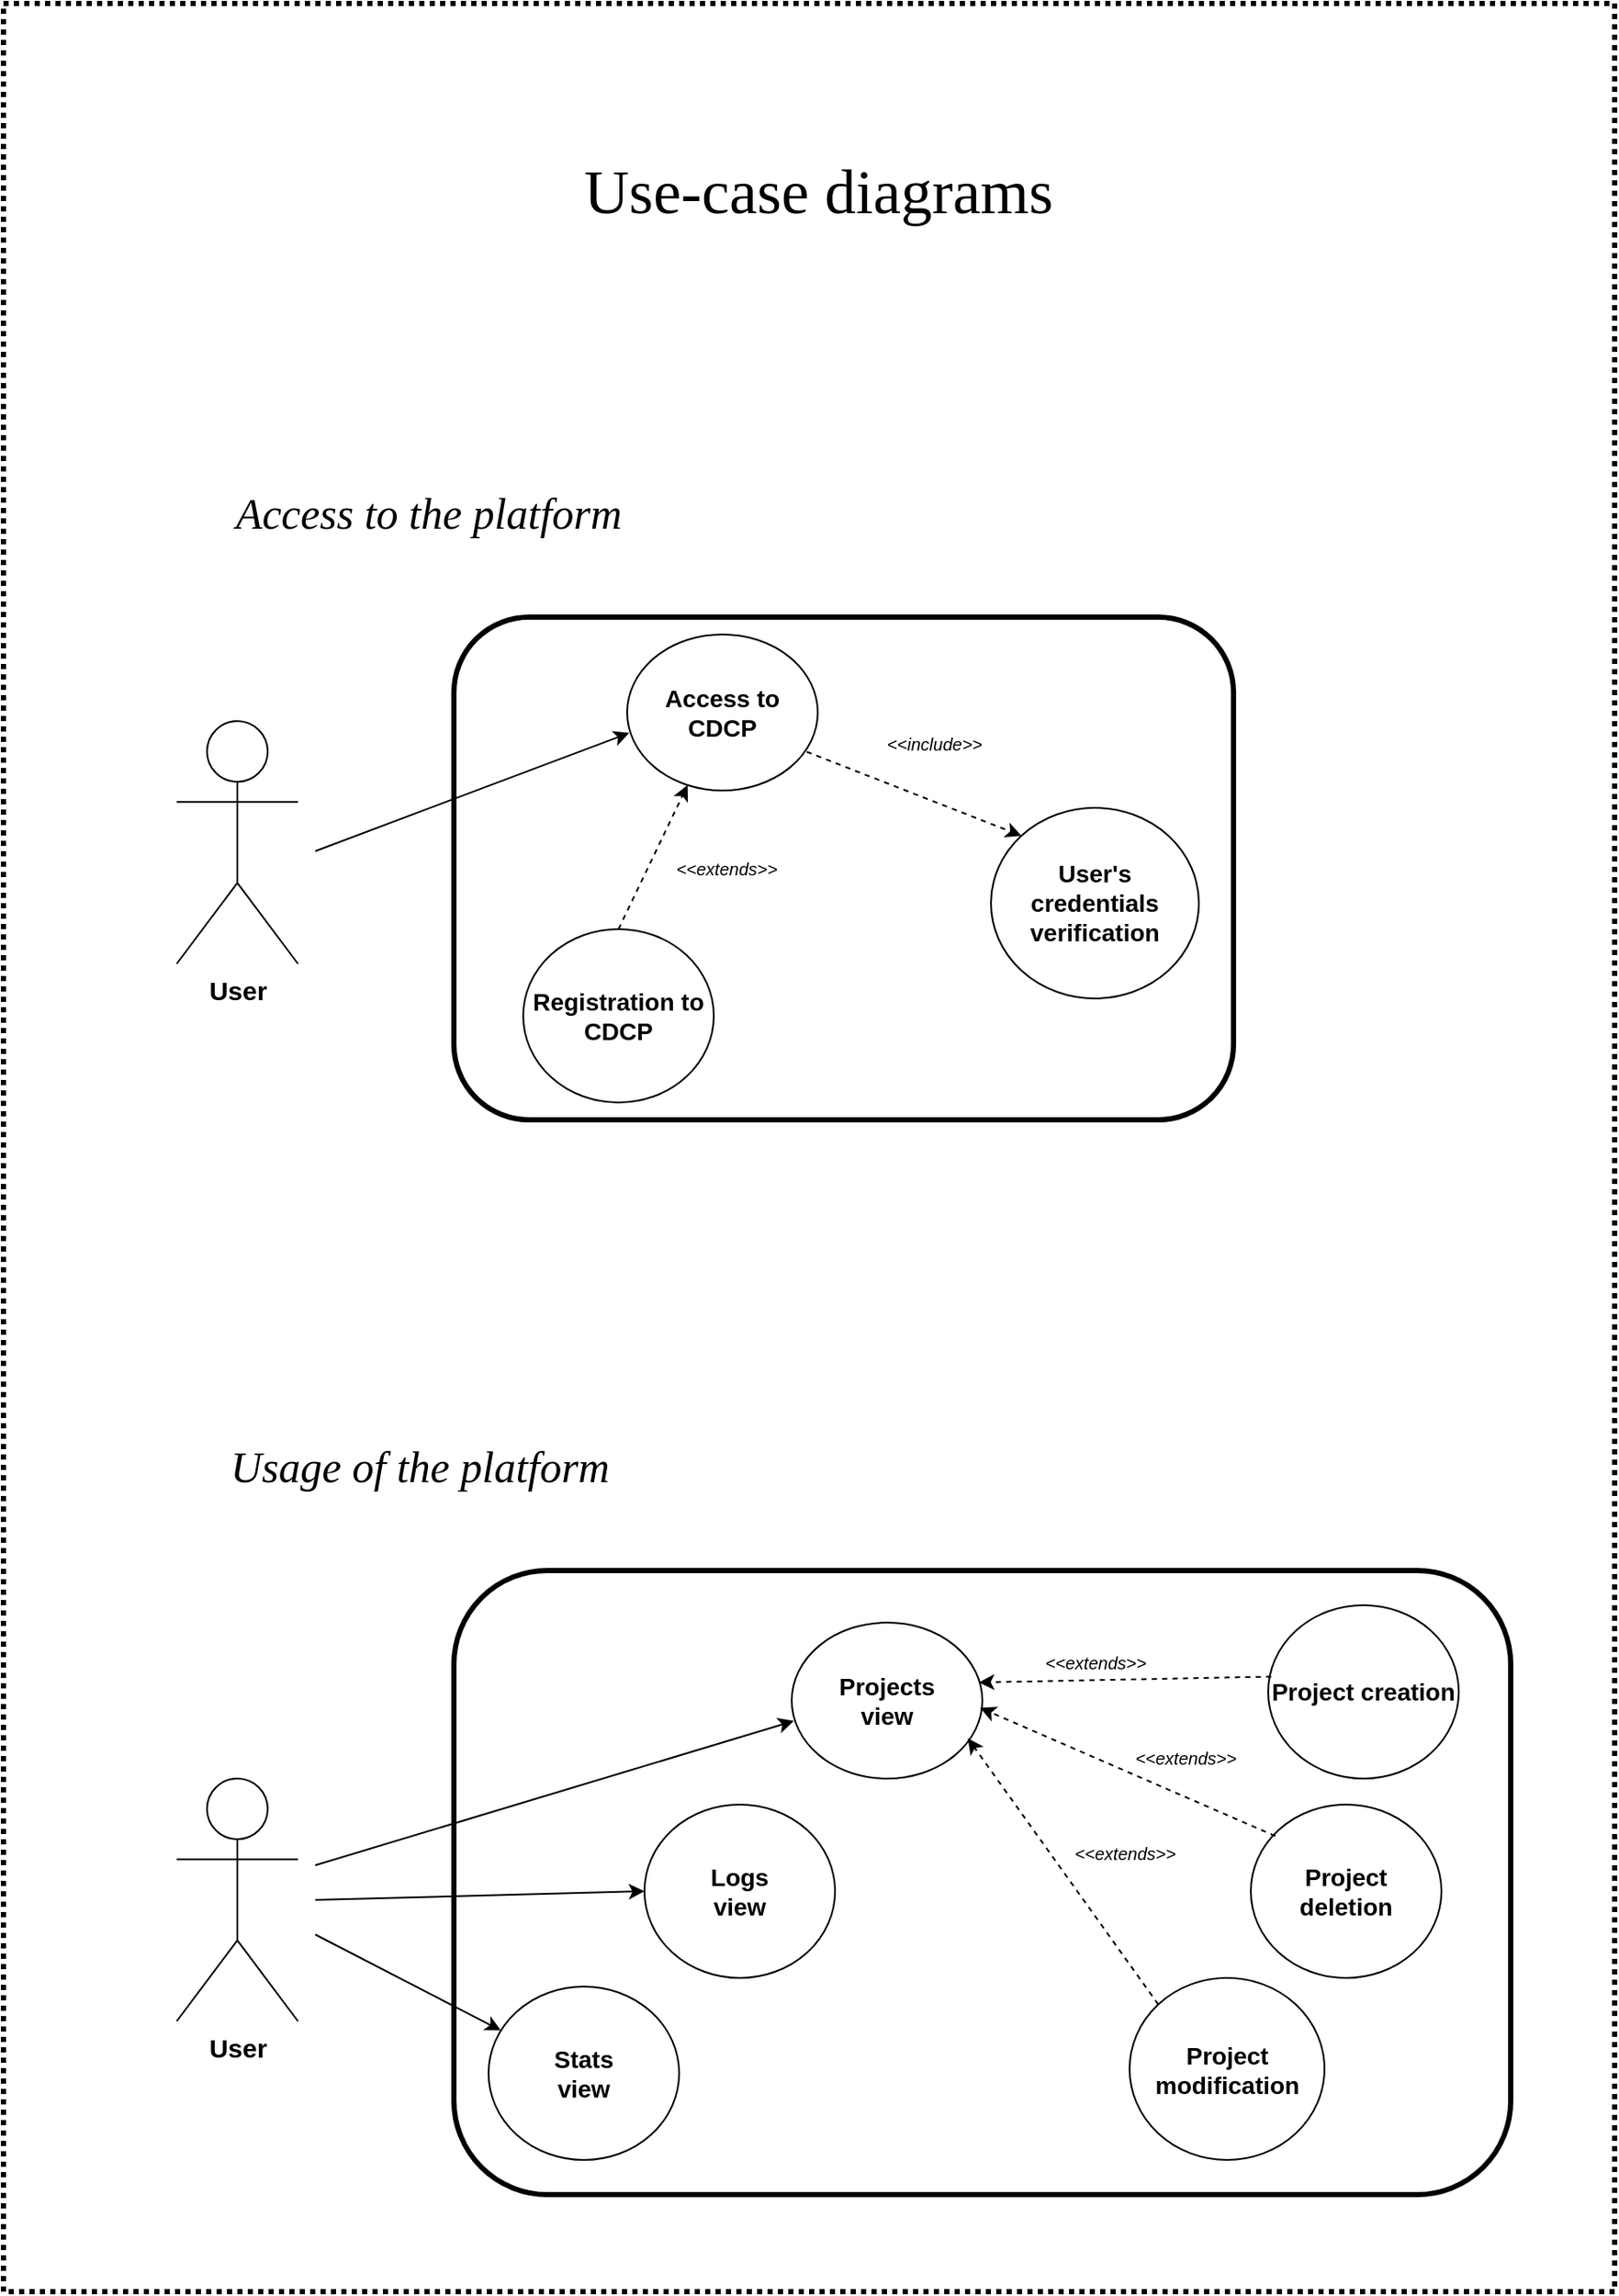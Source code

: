 <mxfile version="13.8.6" type="device"><diagram id="kg5aZZmdakuwYSDdvPm6" name="Page-1"><mxGraphModel dx="1573" dy="329" grid="1" gridSize="10" guides="1" tooltips="1" connect="1" arrows="1" fold="1" page="1" pageScale="1" pageWidth="850" pageHeight="1100" math="0" shadow="0"><root><mxCell id="0"/><mxCell id="1" parent="0"/><mxCell id="QVo4m3Ye3-c3YNpkHFBg-1" value="&lt;b&gt;&lt;font style=&quot;font-size: 15px&quot;&gt;User&lt;/font&gt;&lt;/b&gt;" style="shape=umlActor;verticalLabelPosition=bottom;verticalAlign=top;html=1;outlineConnect=0;" vertex="1" parent="1"><mxGeometry x="90" y="430" width="70" height="140" as="geometry"/></mxCell><mxCell id="QVo4m3Ye3-c3YNpkHFBg-6" value="" style="rounded=1;whiteSpace=wrap;html=1;strokeWidth=3;" vertex="1" parent="1"><mxGeometry x="250" y="370" width="450" height="290" as="geometry"/></mxCell><mxCell id="QVo4m3Ye3-c3YNpkHFBg-8" value="&lt;font style=&quot;font-size: 14px&quot;&gt;&lt;b&gt;&lt;font style=&quot;font-size: 14px&quot; face=&quot;Helvetica&quot;&gt;Access to CDCP&lt;/font&gt;&lt;/b&gt;&lt;/font&gt;" style="ellipse;whiteSpace=wrap;html=1;" vertex="1" parent="1"><mxGeometry x="350" y="380" width="110" height="90" as="geometry"/></mxCell><mxCell id="QVo4m3Ye3-c3YNpkHFBg-9" value="&lt;b&gt;&lt;font style=&quot;font-size: 14px&quot;&gt;Registration to CDCP&lt;/font&gt;&lt;/b&gt;" style="ellipse;whiteSpace=wrap;html=1;" vertex="1" parent="1"><mxGeometry x="290" y="550" width="110" height="100" as="geometry"/></mxCell><mxCell id="QVo4m3Ye3-c3YNpkHFBg-10" value="&lt;font size=&quot;1&quot;&gt;&lt;b style=&quot;font-size: 14px&quot;&gt;User's credentials verification&lt;/b&gt;&lt;/font&gt;" style="ellipse;whiteSpace=wrap;html=1;" vertex="1" parent="1"><mxGeometry x="560" y="480" width="120" height="110" as="geometry"/></mxCell><mxCell id="QVo4m3Ye3-c3YNpkHFBg-11" value="" style="endArrow=classic;html=1;exitX=0.5;exitY=0;exitDx=0;exitDy=0;dashed=1;" edge="1" parent="1" source="QVo4m3Ye3-c3YNpkHFBg-9" target="QVo4m3Ye3-c3YNpkHFBg-8"><mxGeometry width="50" height="50" relative="1" as="geometry"><mxPoint x="360" y="580" as="sourcePoint"/><mxPoint x="410" y="530" as="targetPoint"/></mxGeometry></mxCell><mxCell id="QVo4m3Ye3-c3YNpkHFBg-12" value="" style="endArrow=classic;html=1;exitX=0.942;exitY=0.752;exitDx=0;exitDy=0;dashed=1;exitPerimeter=0;entryX=0;entryY=0;entryDx=0;entryDy=0;" edge="1" parent="1" source="QVo4m3Ye3-c3YNpkHFBg-8" target="QVo4m3Ye3-c3YNpkHFBg-10"><mxGeometry width="50" height="50" relative="1" as="geometry"><mxPoint x="551.109" y="450.0" as="sourcePoint"/><mxPoint x="530" y="543.18" as="targetPoint"/></mxGeometry></mxCell><mxCell id="QVo4m3Ye3-c3YNpkHFBg-13" value="&lt;font style=&quot;font-size: 10px&quot;&gt;&lt;i&gt;&amp;lt;&amp;lt;extends&amp;gt;&amp;gt;&lt;/i&gt;&lt;/font&gt;" style="text;html=1;strokeColor=none;fillColor=none;align=center;verticalAlign=middle;whiteSpace=wrap;rounded=0;" vertex="1" parent="1"><mxGeometry x="380" y="502.5" width="55" height="25" as="geometry"/></mxCell><mxCell id="QVo4m3Ye3-c3YNpkHFBg-14" value="&lt;font style=&quot;font-size: 10px&quot;&gt;&lt;i&gt;&amp;lt;&amp;lt;include&amp;gt;&amp;gt;&lt;/i&gt;&lt;/font&gt;" style="text;html=1;strokeColor=none;fillColor=none;align=center;verticalAlign=middle;whiteSpace=wrap;rounded=0;" vertex="1" parent="1"><mxGeometry x="500" y="430" width="55" height="25" as="geometry"/></mxCell><mxCell id="QVo4m3Ye3-c3YNpkHFBg-17" value="" style="endArrow=classic;html=1;entryX=0.011;entryY=0.631;entryDx=0;entryDy=0;entryPerimeter=0;" edge="1" parent="1" target="QVo4m3Ye3-c3YNpkHFBg-8"><mxGeometry width="50" height="50" relative="1" as="geometry"><mxPoint x="170" y="505" as="sourcePoint"/><mxPoint x="220" y="455" as="targetPoint"/></mxGeometry></mxCell><mxCell id="QVo4m3Ye3-c3YNpkHFBg-18" value="&lt;div style=&quot;font-size: 25px&quot; align=&quot;center&quot;&gt;&lt;font style=&quot;font-size: 25px&quot; face=&quot;Ubuntu&quot;&gt;&lt;span style=&quot;font-size: 25px&quot;&gt;&lt;font style=&quot;font-size: 25px&quot;&gt;Access to the platform&lt;br style=&quot;font-size: 25px&quot;&gt;&lt;/font&gt;&lt;/span&gt;&lt;/font&gt;&lt;/div&gt;" style="text;html=1;align=center;verticalAlign=middle;resizable=0;points=[];autosize=1;rounded=0;shadow=0;sketch=0;glass=0;fontSize=25;fontStyle=2" vertex="1" parent="1"><mxGeometry x="105" y="290" width="260" height="40" as="geometry"/></mxCell><mxCell id="QVo4m3Ye3-c3YNpkHFBg-19" value="&lt;b&gt;&lt;font style=&quot;font-size: 15px&quot;&gt;User&lt;/font&gt;&lt;/b&gt;" style="shape=umlActor;verticalLabelPosition=bottom;verticalAlign=top;html=1;outlineConnect=0;" vertex="1" parent="1"><mxGeometry x="90" y="1040" width="70" height="140" as="geometry"/></mxCell><mxCell id="QVo4m3Ye3-c3YNpkHFBg-20" value="" style="rounded=1;whiteSpace=wrap;html=1;strokeWidth=3;" vertex="1" parent="1"><mxGeometry x="250" y="920" width="610" height="360" as="geometry"/></mxCell><mxCell id="QVo4m3Ye3-c3YNpkHFBg-21" value="&lt;div&gt;&lt;font style=&quot;font-size: 14px&quot;&gt;&lt;b&gt;&lt;font style=&quot;font-size: 14px&quot; face=&quot;Helvetica&quot;&gt;Projects &lt;br&gt;&lt;/font&gt;&lt;/b&gt;&lt;/font&gt;&lt;/div&gt;&lt;div&gt;&lt;font style=&quot;font-size: 14px&quot;&gt;&lt;b&gt;&lt;font style=&quot;font-size: 14px&quot; face=&quot;Helvetica&quot;&gt;view&lt;br&gt;&lt;/font&gt;&lt;/b&gt;&lt;/font&gt;&lt;/div&gt;" style="ellipse;whiteSpace=wrap;html=1;" vertex="1" parent="1"><mxGeometry x="445" y="950" width="110" height="90" as="geometry"/></mxCell><mxCell id="QVo4m3Ye3-c3YNpkHFBg-22" value="&lt;div&gt;&lt;b&gt;&lt;font style=&quot;font-size: 14px&quot;&gt;Stats&lt;/font&gt;&lt;/b&gt;&lt;/div&gt;&lt;div&gt;&lt;b&gt;&lt;font style=&quot;font-size: 14px&quot;&gt;view&lt;br&gt;&lt;/font&gt;&lt;/b&gt;&lt;/div&gt;" style="ellipse;whiteSpace=wrap;html=1;" vertex="1" parent="1"><mxGeometry x="270" y="1160" width="110" height="100" as="geometry"/></mxCell><mxCell id="QVo4m3Ye3-c3YNpkHFBg-23" value="&lt;font size=&quot;1&quot;&gt;&lt;b style=&quot;font-size: 14px&quot;&gt;Project creation&lt;/b&gt;&lt;/font&gt;" style="ellipse;whiteSpace=wrap;html=1;" vertex="1" parent="1"><mxGeometry x="720" y="940" width="110" height="100" as="geometry"/></mxCell><mxCell id="QVo4m3Ye3-c3YNpkHFBg-25" value="" style="endArrow=classic;html=1;dashed=1;entryX=0.981;entryY=0.384;entryDx=0;entryDy=0;exitX=0.016;exitY=0.412;exitDx=0;exitDy=0;entryPerimeter=0;exitPerimeter=0;" edge="1" parent="1" source="QVo4m3Ye3-c3YNpkHFBg-23" target="QVo4m3Ye3-c3YNpkHFBg-21"><mxGeometry width="50" height="50" relative="1" as="geometry"><mxPoint x="551.109" y="1060.0" as="sourcePoint"/><mxPoint x="530" y="1153.18" as="targetPoint"/></mxGeometry></mxCell><mxCell id="QVo4m3Ye3-c3YNpkHFBg-26" value="&lt;font style=&quot;font-size: 10px&quot;&gt;&lt;i&gt;&amp;lt;&amp;lt;extends&amp;gt;&amp;gt;&lt;/i&gt;&lt;/font&gt;" style="text;html=1;strokeColor=none;fillColor=none;align=center;verticalAlign=middle;whiteSpace=wrap;rounded=0;" vertex="1" parent="1"><mxGeometry x="592.5" y="960" width="55" height="25" as="geometry"/></mxCell><mxCell id="QVo4m3Ye3-c3YNpkHFBg-28" value="" style="endArrow=classic;html=1;entryX=0.011;entryY=0.631;entryDx=0;entryDy=0;entryPerimeter=0;" edge="1" parent="1" target="QVo4m3Ye3-c3YNpkHFBg-21"><mxGeometry width="50" height="50" relative="1" as="geometry"><mxPoint x="170" y="1090" as="sourcePoint"/><mxPoint x="220" y="1065" as="targetPoint"/></mxGeometry></mxCell><mxCell id="QVo4m3Ye3-c3YNpkHFBg-55" value="" style="endArrow=classic;html=1;entryX=0;entryY=0.5;entryDx=0;entryDy=0;" edge="1" parent="1" target="QVo4m3Ye3-c3YNpkHFBg-57"><mxGeometry width="50" height="50" relative="1" as="geometry"><mxPoint x="170" y="1110" as="sourcePoint"/><mxPoint x="361.21" y="1056.79" as="targetPoint"/></mxGeometry></mxCell><mxCell id="QVo4m3Ye3-c3YNpkHFBg-56" value="" style="endArrow=classic;html=1;" edge="1" parent="1" target="QVo4m3Ye3-c3YNpkHFBg-22"><mxGeometry width="50" height="50" relative="1" as="geometry"><mxPoint x="170" y="1130" as="sourcePoint"/><mxPoint x="371.21" y="1066.79" as="targetPoint"/></mxGeometry></mxCell><mxCell id="QVo4m3Ye3-c3YNpkHFBg-57" value="&lt;div&gt;&lt;b&gt;&lt;font style=&quot;font-size: 14px&quot;&gt;Logs &lt;br&gt;&lt;/font&gt;&lt;/b&gt;&lt;/div&gt;&lt;div&gt;&lt;b&gt;&lt;font style=&quot;font-size: 14px&quot;&gt;view&lt;/font&gt;&lt;/b&gt;&lt;/div&gt;" style="ellipse;whiteSpace=wrap;html=1;" vertex="1" parent="1"><mxGeometry x="360" y="1055" width="110" height="100" as="geometry"/></mxCell><mxCell id="QVo4m3Ye3-c3YNpkHFBg-59" value="&lt;font size=&quot;1&quot;&gt;&lt;b style=&quot;font-size: 14px&quot;&gt;Project&lt;/b&gt;&lt;/font&gt;&lt;div&gt;&lt;font size=&quot;1&quot;&gt;&lt;b style=&quot;font-size: 14px&quot;&gt;deletion&lt;br&gt;&lt;/b&gt;&lt;/font&gt;&lt;/div&gt;" style="ellipse;whiteSpace=wrap;html=1;" vertex="1" parent="1"><mxGeometry x="710" y="1055" width="110" height="100" as="geometry"/></mxCell><mxCell id="QVo4m3Ye3-c3YNpkHFBg-60" value="&lt;div&gt;&lt;font size=&quot;1&quot;&gt;&lt;b style=&quot;font-size: 14px&quot;&gt;Project&lt;/b&gt;&lt;/font&gt;&lt;/div&gt;&lt;div&gt;&lt;font size=&quot;1&quot;&gt;&lt;b style=&quot;font-size: 14px&quot;&gt;modification&lt;br&gt;&lt;/b&gt;&lt;/font&gt;&lt;/div&gt;" style="ellipse;whiteSpace=wrap;html=1;" vertex="1" parent="1"><mxGeometry x="640" y="1155" width="112.5" height="105" as="geometry"/></mxCell><mxCell id="QVo4m3Ye3-c3YNpkHFBg-61" value="" style="endArrow=classic;html=1;dashed=1;entryX=0.989;entryY=0.547;entryDx=0;entryDy=0;entryPerimeter=0;exitX=0.129;exitY=0.182;exitDx=0;exitDy=0;exitPerimeter=0;" edge="1" parent="1" source="QVo4m3Ye3-c3YNpkHFBg-59" target="QVo4m3Ye3-c3YNpkHFBg-21"><mxGeometry width="50" height="50" relative="1" as="geometry"><mxPoint x="587.872" y="1065.003" as="sourcePoint"/><mxPoint x="680" y="1043.4" as="targetPoint"/></mxGeometry></mxCell><mxCell id="QVo4m3Ye3-c3YNpkHFBg-62" value="" style="endArrow=classic;html=1;dashed=1;exitX=0;exitY=0;exitDx=0;exitDy=0;entryX=0.924;entryY=0.742;entryDx=0;entryDy=0;entryPerimeter=0;" edge="1" parent="1" source="QVo4m3Ye3-c3YNpkHFBg-60" target="QVo4m3Ye3-c3YNpkHFBg-21"><mxGeometry width="50" height="50" relative="1" as="geometry"><mxPoint x="585" y="1116.02" as="sourcePoint"/><mxPoint x="677.975" y="1180" as="targetPoint"/></mxGeometry></mxCell><mxCell id="QVo4m3Ye3-c3YNpkHFBg-65" value="&lt;font style=&quot;font-size: 10px&quot;&gt;&lt;i&gt;&amp;lt;&amp;lt;extends&amp;gt;&amp;gt;&lt;/i&gt;&lt;/font&gt;" style="text;html=1;strokeColor=none;fillColor=none;align=center;verticalAlign=middle;whiteSpace=wrap;rounded=0;" vertex="1" parent="1"><mxGeometry x="645" y="1015" width="55" height="25" as="geometry"/></mxCell><mxCell id="QVo4m3Ye3-c3YNpkHFBg-67" value="&lt;font style=&quot;font-size: 10px&quot;&gt;&lt;i&gt;&amp;lt;&amp;lt;extends&amp;gt;&amp;gt;&lt;/i&gt;&lt;/font&gt;" style="text;html=1;strokeColor=none;fillColor=none;align=center;verticalAlign=middle;whiteSpace=wrap;rounded=0;" vertex="1" parent="1"><mxGeometry x="610" y="1070" width="55" height="25" as="geometry"/></mxCell><mxCell id="QVo4m3Ye3-c3YNpkHFBg-68" value="&lt;div style=&quot;font-size: 25px&quot; align=&quot;center&quot;&gt;&lt;font style=&quot;font-size: 25px&quot; face=&quot;Ubuntu&quot;&gt;&lt;span style=&quot;font-size: 25px&quot;&gt;&lt;font style=&quot;font-size: 25px&quot;&gt;Usage of the platform&lt;br style=&quot;font-size: 25px&quot;&gt;&lt;/font&gt;&lt;/span&gt;&lt;/font&gt;&lt;/div&gt;" style="text;html=1;align=center;verticalAlign=middle;resizable=0;points=[];autosize=1;rounded=0;shadow=0;sketch=0;glass=0;fontSize=25;fontStyle=2" vertex="1" parent="1"><mxGeometry x="100" y="840" width="260" height="40" as="geometry"/></mxCell><mxCell id="QVo4m3Ye3-c3YNpkHFBg-69" value="&lt;div style=&quot;font-size: 36px;&quot; align=&quot;center&quot;&gt;&lt;font style=&quot;font-size: 36px;&quot; face=&quot;Ubuntu&quot;&gt;&lt;span style=&quot;font-size: 36px;&quot;&gt;&lt;font style=&quot;font-size: 36px;&quot;&gt;Use-case diagrams&lt;br style=&quot;font-size: 36px;&quot;&gt;&lt;/font&gt;&lt;/span&gt;&lt;/font&gt;&lt;/div&gt;" style="text;html=1;align=center;verticalAlign=middle;resizable=0;points=[];autosize=1;rounded=0;shadow=0;sketch=0;glass=0;fontSize=36;fontStyle=0" vertex="1" parent="1"><mxGeometry x="300" y="100" width="320" height="50" as="geometry"/></mxCell><mxCell id="QVo4m3Ye3-c3YNpkHFBg-70" value="" style="rounded=0;whiteSpace=wrap;html=1;shadow=0;glass=0;dashed=1;dashPattern=1 1;sketch=0;strokeWidth=3;fontSize=36;fillColor=none;" vertex="1" parent="1"><mxGeometry x="-10" y="16" width="930" height="1320" as="geometry"/></mxCell></root></mxGraphModel></diagram></mxfile>